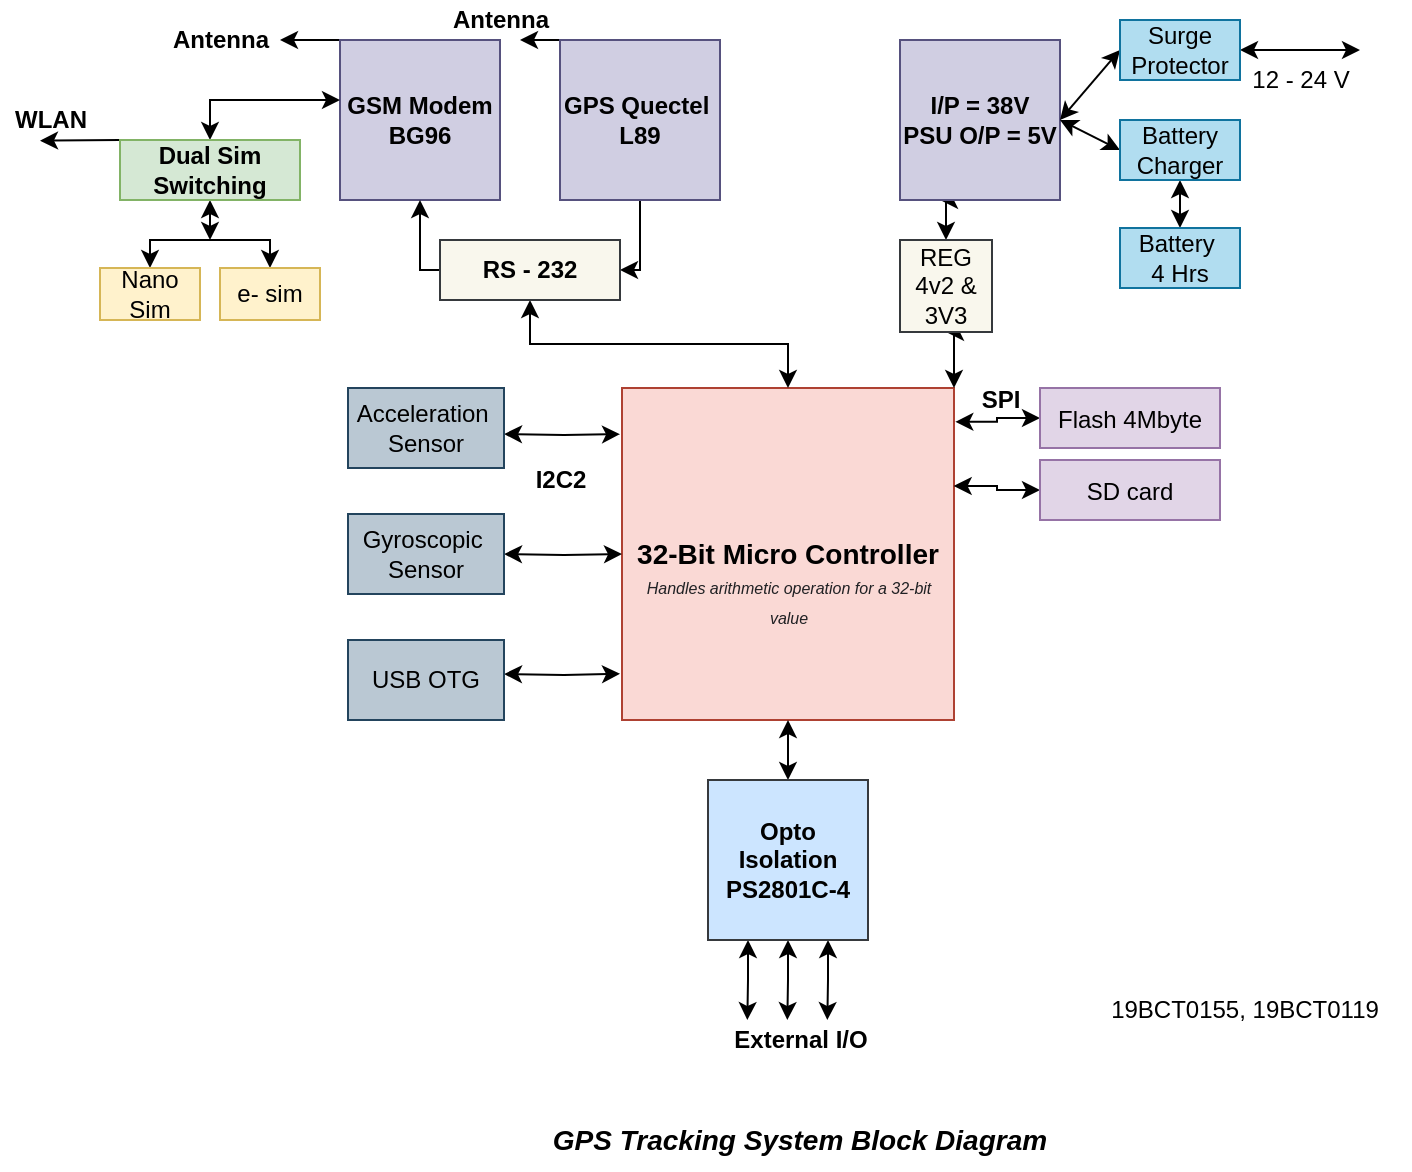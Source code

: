 <mxfile version="16.6.4" type="github"><diagram id="91e3FxMmYIwI0hdEChqO" name="Page-1"><mxGraphModel dx="1384" dy="695" grid="1" gridSize="10" guides="1" tooltips="1" connect="1" arrows="1" fold="1" page="1" pageScale="1" pageWidth="827" pageHeight="1169" math="0" shadow="0"><root><mxCell id="0"/><mxCell id="1" parent="0"/><mxCell id="hzYLLbgVFUwbVbdqbfjE-1" value="&lt;b&gt;&lt;font style=&quot;font-size: 14px&quot;&gt;32-Bit Micro Controller&lt;/font&gt;&lt;/b&gt;" style="whiteSpace=wrap;html=1;aspect=fixed;fillColor=#fad9d5;strokeColor=#ae4132;" vertex="1" parent="1"><mxGeometry x="341" y="194" width="166" height="166" as="geometry"/></mxCell><mxCell id="hzYLLbgVFUwbVbdqbfjE-2" value="&lt;span style=&quot;color: rgb(32 , 33 , 36) ; font-family: &amp;#34;arial&amp;#34; , sans-serif ; text-align: left&quot;&gt;&lt;font style=&quot;font-size: 8px&quot;&gt;&lt;i&gt;Handles arithmetic operation for a 32-bit value&lt;/i&gt;&lt;/font&gt;&lt;/span&gt;" style="text;html=1;strokeColor=none;fillColor=none;align=center;verticalAlign=middle;whiteSpace=wrap;rounded=0;" vertex="1" parent="1"><mxGeometry x="351.75" y="290" width="144.5" height="20" as="geometry"/></mxCell><mxCell id="hzYLLbgVFUwbVbdqbfjE-11" style="edgeStyle=orthogonalEdgeStyle;rounded=0;orthogonalLoop=1;jettySize=auto;html=1;exitX=0.25;exitY=1;exitDx=0;exitDy=0;entryX=0.5;entryY=0;entryDx=0;entryDy=0;fontSize=12;startArrow=classic;startFill=1;" edge="1" parent="1" source="hzYLLbgVFUwbVbdqbfjE-4" target="hzYLLbgVFUwbVbdqbfjE-7"><mxGeometry relative="1" as="geometry"/></mxCell><mxCell id="hzYLLbgVFUwbVbdqbfjE-4" value="&lt;font style=&quot;font-size: 12px&quot;&gt;&lt;b&gt;I/P = 38V&lt;br&gt;PSU O/P = 5V&lt;/b&gt;&lt;/font&gt;" style="whiteSpace=wrap;html=1;aspect=fixed;fontSize=8;fillColor=#d0cee2;strokeColor=#56517e;" vertex="1" parent="1"><mxGeometry x="480" y="20" width="80" height="80" as="geometry"/></mxCell><mxCell id="hzYLLbgVFUwbVbdqbfjE-36" style="edgeStyle=orthogonalEdgeStyle;rounded=0;orthogonalLoop=1;jettySize=auto;html=1;exitX=0.5;exitY=1;exitDx=0;exitDy=0;entryX=1;entryY=0.5;entryDx=0;entryDy=0;fontSize=12;startArrow=none;startFill=0;" edge="1" parent="1" source="hzYLLbgVFUwbVbdqbfjE-5" target="hzYLLbgVFUwbVbdqbfjE-32"><mxGeometry relative="1" as="geometry"><Array as="points"><mxPoint x="350" y="135"/></Array></mxGeometry></mxCell><mxCell id="hzYLLbgVFUwbVbdqbfjE-79" style="edgeStyle=orthogonalEdgeStyle;rounded=0;orthogonalLoop=1;jettySize=auto;html=1;exitX=0;exitY=0;exitDx=0;exitDy=0;fontSize=12;startArrow=none;startFill=0;" edge="1" parent="1" source="hzYLLbgVFUwbVbdqbfjE-5"><mxGeometry relative="1" as="geometry"><mxPoint x="290" y="20.333" as="targetPoint"/></mxGeometry></mxCell><mxCell id="hzYLLbgVFUwbVbdqbfjE-5" value="&lt;font style=&quot;font-size: 12px&quot;&gt;&lt;b&gt;GPS Quectel&amp;nbsp;&lt;br&gt;L89&lt;/b&gt;&lt;/font&gt;" style="whiteSpace=wrap;html=1;aspect=fixed;fontSize=8;fillColor=#d0cee2;strokeColor=#56517e;" vertex="1" parent="1"><mxGeometry x="310" y="20" width="80" height="80" as="geometry"/></mxCell><mxCell id="hzYLLbgVFUwbVbdqbfjE-77" style="edgeStyle=orthogonalEdgeStyle;rounded=0;orthogonalLoop=1;jettySize=auto;html=1;exitX=0;exitY=0;exitDx=0;exitDy=0;fontSize=12;startArrow=none;startFill=0;" edge="1" parent="1" source="hzYLLbgVFUwbVbdqbfjE-6"><mxGeometry relative="1" as="geometry"><mxPoint x="170" y="20.333" as="targetPoint"/></mxGeometry></mxCell><mxCell id="hzYLLbgVFUwbVbdqbfjE-6" value="&lt;font style=&quot;font-size: 12px&quot;&gt;&lt;b&gt;GSM Modem &lt;br&gt;BG96&lt;/b&gt;&lt;/font&gt;" style="whiteSpace=wrap;html=1;aspect=fixed;fontSize=8;fillColor=#d0cee2;strokeColor=#56517e;" vertex="1" parent="1"><mxGeometry x="200" y="20" width="80" height="80" as="geometry"/></mxCell><mxCell id="hzYLLbgVFUwbVbdqbfjE-14" style="edgeStyle=orthogonalEdgeStyle;rounded=0;orthogonalLoop=1;jettySize=auto;html=1;exitX=0.5;exitY=1;exitDx=0;exitDy=0;entryX=1;entryY=0;entryDx=0;entryDy=0;fontSize=12;startArrow=classic;startFill=1;" edge="1" parent="1" source="hzYLLbgVFUwbVbdqbfjE-7" target="hzYLLbgVFUwbVbdqbfjE-1"><mxGeometry relative="1" as="geometry"/></mxCell><mxCell id="hzYLLbgVFUwbVbdqbfjE-7" value="REG 4v2 &amp;amp; 3V3" style="whiteSpace=wrap;html=1;aspect=fixed;fontSize=12;fillColor=#f9f7ed;strokeColor=#36393d;" vertex="1" parent="1"><mxGeometry x="480" y="120" width="46" height="46" as="geometry"/></mxCell><mxCell id="hzYLLbgVFUwbVbdqbfjE-15" style="edgeStyle=orthogonalEdgeStyle;rounded=0;orthogonalLoop=1;jettySize=auto;html=1;exitX=1;exitY=0.5;exitDx=0;exitDy=0;fontSize=12;startArrow=classic;startFill=1;" edge="1" parent="1" source="hzYLLbgVFUwbVbdqbfjE-8"><mxGeometry relative="1" as="geometry"><mxPoint x="710" y="25" as="targetPoint"/></mxGeometry></mxCell><mxCell id="hzYLLbgVFUwbVbdqbfjE-30" style="edgeStyle=none;rounded=0;orthogonalLoop=1;jettySize=auto;html=1;exitX=0;exitY=0.5;exitDx=0;exitDy=0;entryX=1;entryY=0.5;entryDx=0;entryDy=0;fontSize=12;startArrow=classic;startFill=1;" edge="1" parent="1" source="hzYLLbgVFUwbVbdqbfjE-8" target="hzYLLbgVFUwbVbdqbfjE-4"><mxGeometry relative="1" as="geometry"/></mxCell><mxCell id="hzYLLbgVFUwbVbdqbfjE-8" value="Surge Protector" style="rounded=0;whiteSpace=wrap;html=1;fontSize=12;fillColor=#b1ddf0;strokeColor=#10739e;" vertex="1" parent="1"><mxGeometry x="590" y="10" width="60" height="30" as="geometry"/></mxCell><mxCell id="hzYLLbgVFUwbVbdqbfjE-17" style="edgeStyle=orthogonalEdgeStyle;rounded=0;orthogonalLoop=1;jettySize=auto;html=1;exitX=0.5;exitY=1;exitDx=0;exitDy=0;entryX=0.5;entryY=0;entryDx=0;entryDy=0;fontSize=12;startArrow=classic;startFill=1;" edge="1" parent="1" source="hzYLLbgVFUwbVbdqbfjE-9" target="hzYLLbgVFUwbVbdqbfjE-10"><mxGeometry relative="1" as="geometry"/></mxCell><mxCell id="hzYLLbgVFUwbVbdqbfjE-31" style="rounded=0;orthogonalLoop=1;jettySize=auto;html=1;exitX=0;exitY=0.5;exitDx=0;exitDy=0;fontSize=12;startArrow=classic;startFill=1;" edge="1" parent="1" source="hzYLLbgVFUwbVbdqbfjE-9"><mxGeometry relative="1" as="geometry"><mxPoint x="560" y="60" as="targetPoint"/></mxGeometry></mxCell><mxCell id="hzYLLbgVFUwbVbdqbfjE-9" value="Battery Charger" style="rounded=0;whiteSpace=wrap;html=1;fontSize=12;fillColor=#b1ddf0;strokeColor=#10739e;" vertex="1" parent="1"><mxGeometry x="590" y="60" width="60" height="30" as="geometry"/></mxCell><mxCell id="hzYLLbgVFUwbVbdqbfjE-10" value="Battery&amp;nbsp;&lt;br&gt;4 Hrs" style="rounded=0;whiteSpace=wrap;html=1;fontSize=12;fillColor=#b1ddf0;strokeColor=#10739e;" vertex="1" parent="1"><mxGeometry x="590" y="114" width="60" height="30" as="geometry"/></mxCell><mxCell id="hzYLLbgVFUwbVbdqbfjE-16" value="12 - 24 V" style="text;html=1;align=center;verticalAlign=middle;resizable=0;points=[];autosize=1;strokeColor=none;fillColor=none;fontSize=12;" vertex="1" parent="1"><mxGeometry x="650" y="30" width="60" height="20" as="geometry"/></mxCell><mxCell id="hzYLLbgVFUwbVbdqbfjE-37" style="edgeStyle=orthogonalEdgeStyle;rounded=0;orthogonalLoop=1;jettySize=auto;html=1;exitX=0;exitY=0.5;exitDx=0;exitDy=0;entryX=0.5;entryY=1;entryDx=0;entryDy=0;fontSize=12;startArrow=none;startFill=0;" edge="1" parent="1" source="hzYLLbgVFUwbVbdqbfjE-32" target="hzYLLbgVFUwbVbdqbfjE-6"><mxGeometry relative="1" as="geometry"/></mxCell><mxCell id="hzYLLbgVFUwbVbdqbfjE-57" style="edgeStyle=orthogonalEdgeStyle;rounded=0;orthogonalLoop=1;jettySize=auto;html=1;exitX=0.5;exitY=1;exitDx=0;exitDy=0;entryX=0.5;entryY=0;entryDx=0;entryDy=0;fontSize=12;startArrow=classic;startFill=1;" edge="1" parent="1" source="hzYLLbgVFUwbVbdqbfjE-32" target="hzYLLbgVFUwbVbdqbfjE-1"><mxGeometry relative="1" as="geometry"/></mxCell><mxCell id="hzYLLbgVFUwbVbdqbfjE-32" value="&lt;b&gt;RS - 232&lt;/b&gt;" style="rounded=0;whiteSpace=wrap;html=1;fontSize=12;fillColor=#f9f7ed;strokeColor=#36393d;" vertex="1" parent="1"><mxGeometry x="250" y="120" width="90" height="30" as="geometry"/></mxCell><mxCell id="hzYLLbgVFUwbVbdqbfjE-42" style="edgeStyle=orthogonalEdgeStyle;rounded=0;orthogonalLoop=1;jettySize=auto;html=1;exitX=0.5;exitY=0;exitDx=0;exitDy=0;entryX=0;entryY=0.375;entryDx=0;entryDy=0;entryPerimeter=0;fontSize=12;startArrow=classic;startFill=1;" edge="1" parent="1" source="hzYLLbgVFUwbVbdqbfjE-39" target="hzYLLbgVFUwbVbdqbfjE-6"><mxGeometry relative="1" as="geometry"/></mxCell><mxCell id="hzYLLbgVFUwbVbdqbfjE-47" style="edgeStyle=orthogonalEdgeStyle;rounded=0;orthogonalLoop=1;jettySize=auto;html=1;exitX=0.5;exitY=1;exitDx=0;exitDy=0;fontSize=12;startArrow=classic;startFill=1;" edge="1" parent="1" source="hzYLLbgVFUwbVbdqbfjE-39"><mxGeometry relative="1" as="geometry"><mxPoint x="135" y="120" as="targetPoint"/></mxGeometry></mxCell><mxCell id="hzYLLbgVFUwbVbdqbfjE-81" style="rounded=0;orthogonalLoop=1;jettySize=auto;html=1;exitX=0;exitY=0;exitDx=0;exitDy=0;fontSize=12;startArrow=none;startFill=0;" edge="1" parent="1" source="hzYLLbgVFUwbVbdqbfjE-39"><mxGeometry relative="1" as="geometry"><mxPoint x="50" y="70.333" as="targetPoint"/></mxGeometry></mxCell><mxCell id="hzYLLbgVFUwbVbdqbfjE-39" value="&lt;b&gt;Dual Sim Switching&lt;/b&gt;" style="rounded=0;whiteSpace=wrap;html=1;fontSize=12;fillColor=#d5e8d4;strokeColor=#82b366;" vertex="1" parent="1"><mxGeometry x="90" y="70" width="90" height="30" as="geometry"/></mxCell><mxCell id="hzYLLbgVFUwbVbdqbfjE-45" style="edgeStyle=orthogonalEdgeStyle;rounded=0;orthogonalLoop=1;jettySize=auto;html=1;exitX=0.5;exitY=0;exitDx=0;exitDy=0;entryX=0.5;entryY=0;entryDx=0;entryDy=0;fontSize=12;startArrow=classic;startFill=1;" edge="1" parent="1" source="hzYLLbgVFUwbVbdqbfjE-40" target="hzYLLbgVFUwbVbdqbfjE-41"><mxGeometry relative="1" as="geometry"><Array as="points"><mxPoint x="105" y="120"/><mxPoint x="165" y="120"/></Array></mxGeometry></mxCell><mxCell id="hzYLLbgVFUwbVbdqbfjE-40" value="Nano Sim" style="rounded=0;whiteSpace=wrap;html=1;fontSize=12;fillColor=#fff2cc;strokeColor=#d6b656;" vertex="1" parent="1"><mxGeometry x="80" y="134" width="50" height="26" as="geometry"/></mxCell><mxCell id="hzYLLbgVFUwbVbdqbfjE-41" value="e- sim" style="rounded=0;whiteSpace=wrap;html=1;fontSize=12;fillColor=#fff2cc;strokeColor=#d6b656;" vertex="1" parent="1"><mxGeometry x="140" y="134" width="50" height="26" as="geometry"/></mxCell><mxCell id="hzYLLbgVFUwbVbdqbfjE-53" style="edgeStyle=orthogonalEdgeStyle;rounded=0;orthogonalLoop=1;jettySize=auto;html=1;exitX=0;exitY=0.5;exitDx=0;exitDy=0;entryX=1.004;entryY=0.102;entryDx=0;entryDy=0;entryPerimeter=0;fontSize=12;startArrow=classic;startFill=1;" edge="1" parent="1" source="hzYLLbgVFUwbVbdqbfjE-48" target="hzYLLbgVFUwbVbdqbfjE-1"><mxGeometry relative="1" as="geometry"/></mxCell><mxCell id="hzYLLbgVFUwbVbdqbfjE-48" value="&lt;font style=&quot;font-size: 12px&quot;&gt;Flash 4Mbyte&lt;/font&gt;" style="rounded=0;whiteSpace=wrap;html=1;fontSize=14;fillColor=#e1d5e7;strokeColor=#9673a6;" vertex="1" parent="1"><mxGeometry x="550" y="194" width="90" height="30" as="geometry"/></mxCell><mxCell id="hzYLLbgVFUwbVbdqbfjE-52" style="edgeStyle=orthogonalEdgeStyle;rounded=0;orthogonalLoop=1;jettySize=auto;html=1;exitX=0;exitY=0.5;exitDx=0;exitDy=0;entryX=0.999;entryY=0.295;entryDx=0;entryDy=0;entryPerimeter=0;fontSize=12;startArrow=classic;startFill=1;" edge="1" parent="1" source="hzYLLbgVFUwbVbdqbfjE-49" target="hzYLLbgVFUwbVbdqbfjE-1"><mxGeometry relative="1" as="geometry"/></mxCell><mxCell id="hzYLLbgVFUwbVbdqbfjE-49" value="&lt;font style=&quot;font-size: 12px&quot;&gt;SD card&lt;/font&gt;" style="rounded=0;whiteSpace=wrap;html=1;fontSize=14;fillColor=#e1d5e7;strokeColor=#9673a6;" vertex="1" parent="1"><mxGeometry x="550" y="230" width="90" height="30" as="geometry"/></mxCell><mxCell id="hzYLLbgVFUwbVbdqbfjE-54" value="&lt;b&gt;SPI&lt;/b&gt;" style="text;html=1;align=center;verticalAlign=middle;resizable=0;points=[];autosize=1;strokeColor=none;fillColor=none;fontSize=12;" vertex="1" parent="1"><mxGeometry x="515" y="190" width="30" height="20" as="geometry"/></mxCell><mxCell id="hzYLLbgVFUwbVbdqbfjE-65" style="edgeStyle=orthogonalEdgeStyle;rounded=0;orthogonalLoop=1;jettySize=auto;html=1;exitX=0.5;exitY=0;exitDx=0;exitDy=0;entryX=0.5;entryY=1;entryDx=0;entryDy=0;fontSize=12;startArrow=classic;startFill=1;" edge="1" parent="1" source="hzYLLbgVFUwbVbdqbfjE-55" target="hzYLLbgVFUwbVbdqbfjE-1"><mxGeometry relative="1" as="geometry"/></mxCell><mxCell id="hzYLLbgVFUwbVbdqbfjE-67" style="edgeStyle=orthogonalEdgeStyle;rounded=0;orthogonalLoop=1;jettySize=auto;html=1;exitX=0.25;exitY=1;exitDx=0;exitDy=0;fontSize=12;startArrow=classic;startFill=1;" edge="1" parent="1" source="hzYLLbgVFUwbVbdqbfjE-55"><mxGeometry relative="1" as="geometry"><mxPoint x="403.667" y="510" as="targetPoint"/></mxGeometry></mxCell><mxCell id="hzYLLbgVFUwbVbdqbfjE-68" style="edgeStyle=orthogonalEdgeStyle;rounded=0;orthogonalLoop=1;jettySize=auto;html=1;exitX=0.5;exitY=1;exitDx=0;exitDy=0;fontSize=12;startArrow=classic;startFill=1;" edge="1" parent="1" source="hzYLLbgVFUwbVbdqbfjE-55"><mxGeometry relative="1" as="geometry"><mxPoint x="423.667" y="510" as="targetPoint"/></mxGeometry></mxCell><mxCell id="hzYLLbgVFUwbVbdqbfjE-69" style="edgeStyle=orthogonalEdgeStyle;rounded=0;orthogonalLoop=1;jettySize=auto;html=1;exitX=0.75;exitY=1;exitDx=0;exitDy=0;fontSize=12;startArrow=classic;startFill=1;" edge="1" parent="1" source="hzYLLbgVFUwbVbdqbfjE-55"><mxGeometry relative="1" as="geometry"><mxPoint x="443.667" y="510" as="targetPoint"/></mxGeometry></mxCell><mxCell id="hzYLLbgVFUwbVbdqbfjE-55" value="&lt;b&gt;Opto Isolation PS2801C-4&lt;/b&gt;" style="whiteSpace=wrap;html=1;aspect=fixed;fontSize=12;fillColor=#cce5ff;strokeColor=#36393d;" vertex="1" parent="1"><mxGeometry x="384" y="390" width="80" height="80" as="geometry"/></mxCell><mxCell id="hzYLLbgVFUwbVbdqbfjE-62" style="edgeStyle=orthogonalEdgeStyle;rounded=0;orthogonalLoop=1;jettySize=auto;html=1;exitX=1;exitY=0.5;exitDx=0;exitDy=0;entryX=-0.006;entryY=0.139;entryDx=0;entryDy=0;entryPerimeter=0;fontSize=12;startArrow=classic;startFill=1;" edge="1" parent="1" target="hzYLLbgVFUwbVbdqbfjE-1"><mxGeometry relative="1" as="geometry"><mxPoint x="282.0" y="217.0" as="sourcePoint"/></mxGeometry></mxCell><mxCell id="hzYLLbgVFUwbVbdqbfjE-63" style="edgeStyle=orthogonalEdgeStyle;rounded=0;orthogonalLoop=1;jettySize=auto;html=1;exitX=1;exitY=0.5;exitDx=0;exitDy=0;entryX=0;entryY=0.5;entryDx=0;entryDy=0;fontSize=12;startArrow=classic;startFill=1;" edge="1" parent="1" target="hzYLLbgVFUwbVbdqbfjE-1"><mxGeometry relative="1" as="geometry"><mxPoint x="282.0" y="277.0" as="sourcePoint"/></mxGeometry></mxCell><mxCell id="hzYLLbgVFUwbVbdqbfjE-64" style="edgeStyle=orthogonalEdgeStyle;rounded=0;orthogonalLoop=1;jettySize=auto;html=1;exitX=1;exitY=0.5;exitDx=0;exitDy=0;entryX=-0.006;entryY=0.861;entryDx=0;entryDy=0;entryPerimeter=0;fontSize=12;startArrow=classic;startFill=1;" edge="1" parent="1" target="hzYLLbgVFUwbVbdqbfjE-1"><mxGeometry relative="1" as="geometry"><mxPoint x="282.0" y="337.0" as="sourcePoint"/></mxGeometry></mxCell><mxCell id="hzYLLbgVFUwbVbdqbfjE-70" value="&lt;b&gt;External I/O&lt;/b&gt;" style="text;html=1;align=center;verticalAlign=middle;resizable=0;points=[];autosize=1;strokeColor=none;fillColor=none;fontSize=12;" vertex="1" parent="1"><mxGeometry x="390" y="510" width="80" height="20" as="geometry"/></mxCell><mxCell id="hzYLLbgVFUwbVbdqbfjE-71" value="&lt;span&gt;Acceleration&amp;nbsp; Sensor&lt;/span&gt;" style="rounded=0;whiteSpace=wrap;html=1;fontSize=12;fillColor=#bac8d3;strokeColor=#23445d;" vertex="1" parent="1"><mxGeometry x="204" y="194" width="78" height="40" as="geometry"/></mxCell><mxCell id="hzYLLbgVFUwbVbdqbfjE-72" value="&lt;span&gt;Gyroscopic&amp;nbsp; Sensor&lt;/span&gt;" style="rounded=0;whiteSpace=wrap;html=1;fontSize=12;fillColor=#bac8d3;strokeColor=#23445d;" vertex="1" parent="1"><mxGeometry x="204" y="257" width="78" height="40" as="geometry"/></mxCell><mxCell id="hzYLLbgVFUwbVbdqbfjE-73" value="&lt;span&gt;USB OTG&lt;/span&gt;" style="rounded=0;whiteSpace=wrap;html=1;fontSize=12;fillColor=#bac8d3;strokeColor=#23445d;" vertex="1" parent="1"><mxGeometry x="204" y="320" width="78" height="40" as="geometry"/></mxCell><mxCell id="hzYLLbgVFUwbVbdqbfjE-74" value="&lt;b&gt;I2C2&lt;/b&gt;" style="text;html=1;align=center;verticalAlign=middle;resizable=0;points=[];autosize=1;strokeColor=none;fillColor=none;fontSize=12;" vertex="1" parent="1"><mxGeometry x="290" y="230" width="40" height="20" as="geometry"/></mxCell><mxCell id="hzYLLbgVFUwbVbdqbfjE-78" value="&lt;b&gt;Antenna&lt;/b&gt;" style="text;html=1;align=center;verticalAlign=middle;resizable=0;points=[];autosize=1;strokeColor=none;fillColor=none;fontSize=12;" vertex="1" parent="1"><mxGeometry x="110" y="10" width="60" height="20" as="geometry"/></mxCell><mxCell id="hzYLLbgVFUwbVbdqbfjE-80" value="&lt;b&gt;Antenna&lt;/b&gt;" style="text;html=1;align=center;verticalAlign=middle;resizable=0;points=[];autosize=1;strokeColor=none;fillColor=none;fontSize=12;" vertex="1" parent="1"><mxGeometry x="250" width="60" height="20" as="geometry"/></mxCell><mxCell id="hzYLLbgVFUwbVbdqbfjE-82" value="&lt;b&gt;WLAN&lt;/b&gt;" style="text;html=1;align=center;verticalAlign=middle;resizable=0;points=[];autosize=1;strokeColor=none;fillColor=none;fontSize=12;" vertex="1" parent="1"><mxGeometry x="30" y="50" width="50" height="20" as="geometry"/></mxCell><mxCell id="hzYLLbgVFUwbVbdqbfjE-83" value="19BCT0155, 19BCT0119" style="text;html=1;strokeColor=none;fillColor=none;align=center;verticalAlign=middle;whiteSpace=wrap;rounded=0;fontSize=12;" vertex="1" parent="1"><mxGeometry x="570" y="490" width="165" height="30" as="geometry"/></mxCell><mxCell id="hzYLLbgVFUwbVbdqbfjE-85" value="" style="shape=image;verticalLabelPosition=bottom;labelBackgroundColor=default;verticalAlign=top;aspect=fixed;imageAspect=0;image=https://plagiarismtoday.com/wp-content/uploads/2020/03/copyright-30343_1280-300x300.png;" vertex="1" parent="1"><mxGeometry x="560" y="495" width="20" height="20" as="geometry"/></mxCell><mxCell id="hzYLLbgVFUwbVbdqbfjE-88" value="&lt;b&gt;&lt;i&gt;&lt;font style=&quot;font-size: 14px&quot;&gt;GPS Tracking System Block Diagram&lt;/font&gt;&lt;/i&gt;&lt;/b&gt;" style="text;html=1;strokeColor=none;fillColor=none;align=center;verticalAlign=middle;whiteSpace=wrap;rounded=0;labelBackgroundColor=none;fontSize=12;" vertex="1" parent="1"><mxGeometry x="288.25" y="555" width="283.5" height="30" as="geometry"/></mxCell></root></mxGraphModel></diagram></mxfile>